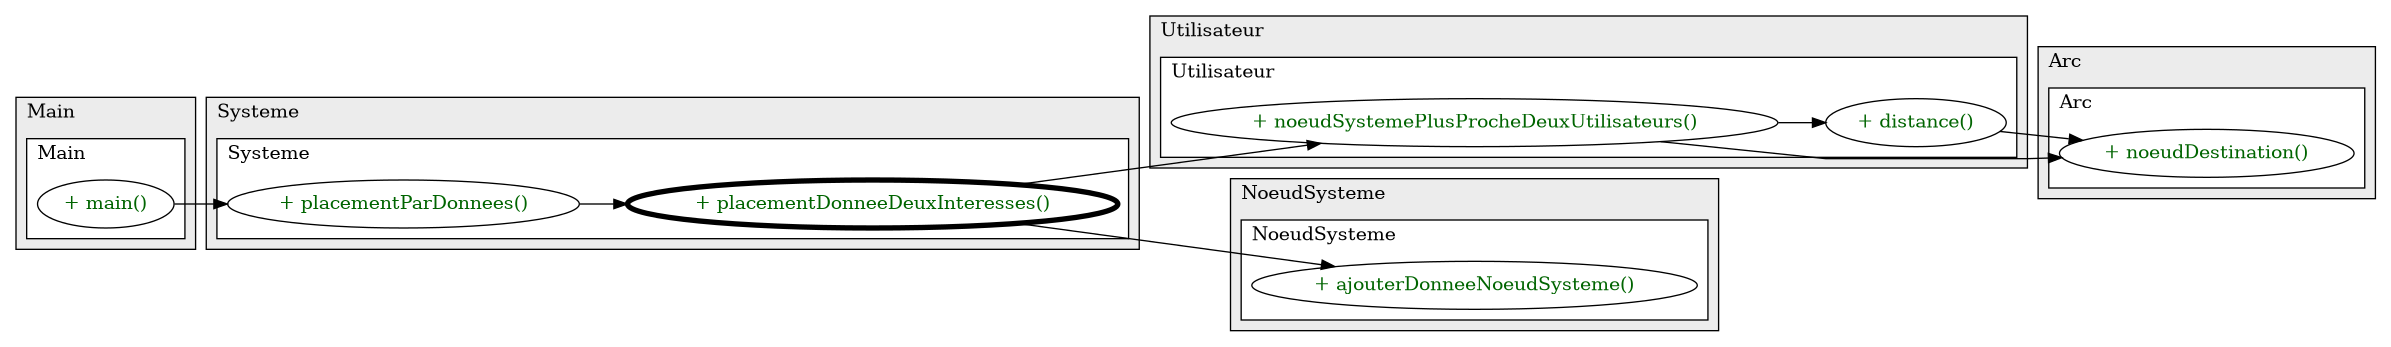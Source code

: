 @startuml

/' diagram meta data start
config=CallConfiguration;
{
  "rootMethod": "Systeme#placementDonneeDeuxInteresses(ArrayList\u003cUtilisateur\u003e,Donnee)",
  "projectClassification": {
    "searchMode": "OpenProject", // OpenProject, AllProjects
    "includedProjects": "",
    "pathEndKeywords": "*.impl",
    "isClientPath": "",
    "isClientName": "",
    "isTestPath": "",
    "isTestName": "",
    "isMappingPath": "",
    "isMappingName": "",
    "isDataAccessPath": "",
    "isDataAccessName": "",
    "isDataStructurePath": "",
    "isDataStructureName": "",
    "isInterfaceStructuresPath": "",
    "isInterfaceStructuresName": "",
    "isEntryPointPath": "",
    "isEntryPointName": "",
    "treatFinalFieldsAsMandatory": false
  },
  "graphRestriction": {
    "classPackageExcludeFilter": "",
    "classPackageIncludeFilter": "",
    "classNameExcludeFilter": "",
    "classNameIncludeFilter": "",
    "methodNameExcludeFilter": "",
    "methodNameIncludeFilter": "",
    "removeByInheritance": "", // inheritance/annotation based filtering is done in a second step
    "removeByAnnotation": "",
    "removeByClassPackage": "", // cleanup the graph after inheritance/annotation based filtering is done
    "removeByClassName": "",
    "cutMappings": false,
    "cutEnum": true,
    "cutTests": true,
    "cutClient": true,
    "cutDataAccess": true,
    "cutInterfaceStructures": true,
    "cutDataStructures": true,
    "cutGetterAndSetter": true,
    "cutConstructors": true
  },
  "graphTraversal": {
    "forwardDepth": 3,
    "backwardDepth": 3,
    "classPackageExcludeFilter": "",
    "classPackageIncludeFilter": "",
    "classNameExcludeFilter": "",
    "classNameIncludeFilter": "",
    "methodNameExcludeFilter": "",
    "methodNameIncludeFilter": "",
    "hideMappings": false,
    "hideDataStructures": false,
    "hidePrivateMethods": true,
    "hideInterfaceCalls": true, // indirection: implementation -> interface (is hidden) -> implementation
    "onlyShowApplicationEntryPoints": false, // root node is included
    "useMethodCallsForStructureDiagram": "ForwardOnly" // ForwardOnly, BothDirections, No
  },
  "details": {
    "aggregation": "GroupByClass", // ByClass, GroupByClass, None
    "showMethodParametersTypes": false,
    "showMethodParametersNames": false,
    "showMethodReturnType": false,
    "showPackageLevels": 2,
    "showCallOrder": false,
    "edgeMode": "MethodsOnly", // TypesOnly, MethodsOnly, TypesAndMethods, MethodsAndDirectTypeUsage
    "showDetailedClassStructure": false
  },
  "rootClass": "Systeme",
  "extensionCallbackMethod": "" // qualified.class.name#methodName - signature: public static String method(String)
}
diagram meta data end '/



digraph g {
    rankdir="LR"
    splines=polyline
    

'nodes 
subgraph cluster_1082121059 { 
   	label=Utilisateur
	labeljust=l
	fillcolor="#ececec"
	style=filled
   
   subgraph cluster_1873178968 { 
   	label=Utilisateur
	labeljust=l
	fillcolor=white
	style=filled
   
   Utilisateur1082121059XXXdistance1691732893[
	label="+ distance()"
	style=filled
	fillcolor=white
	tooltip="Utilisateur

null"
	fontcolor=darkgreen
];

Utilisateur1082121059XXXnoeudSystemePlusProcheDeuxUtilisateurs1678531399[
	label="+ noeudSystemePlusProcheDeuxUtilisateurs()"
	style=filled
	fillcolor=white
	tooltip="Utilisateur

null"
	fontcolor=darkgreen
];
} 
} 

subgraph cluster_1691732893 { 
   	label=NoeudSysteme
	labeljust=l
	fillcolor="#ececec"
	style=filled
   
   subgraph cluster_897885198 { 
   	label=NoeudSysteme
	labeljust=l
	fillcolor=white
	style=filled
   
   NoeudSysteme1691732893XXXajouterDonneeNoeudSysteme2052679051[
	label="+ ajouterDonneeNoeudSysteme()"
	style=filled
	fillcolor=white
	tooltip="NoeudSysteme

null"
	fontcolor=darkgreen
];
} 
} 

subgraph cluster_2390489 { 
   	label=Main
	labeljust=l
	fillcolor="#ececec"
	style=filled
   
   subgraph cluster_1706522830 { 
   	label=Main
	labeljust=l
	fillcolor=white
	style=filled
   
   Main2390489XXXmain1859653459[
	label="+ main()"
	style=filled
	fillcolor=white
	tooltip="Main

null"
	fontcolor=darkgreen
];
} 
} 

subgraph cluster_66098 { 
   	label=Arc
	labeljust=l
	fillcolor="#ececec"
	style=filled
   
   subgraph cluster_914785398 { 
   	label=Arc
	labeljust=l
	fillcolor=white
	style=filled
   
   Arc66098XXXnoeudDestination1691732893[
	label="+ noeudDestination()"
	style=filled
	fillcolor=white
	tooltip="Arc

null"
	fontcolor=darkgreen
];
} 
} 

subgraph cluster_72717322 { 
   	label=Systeme
	labeljust=l
	fillcolor="#ececec"
	style=filled
   
   subgraph cluster_1811059198 { 
   	label=Systeme
	labeljust=l
	fillcolor=white
	style=filled
   
   Systeme72717322XXXplacementDonneeDeuxInteresses1117344351[
	label="+ placementDonneeDeuxInteresses()"
	style=filled
	fillcolor=white
	tooltip="Systeme

null"
	penwidth=4
	fontcolor=darkgreen
];

Systeme72717322XXXplacementParDonnees0[
	label="+ placementParDonnees()"
	style=filled
	fillcolor=white
	tooltip="Systeme

null"
	fontcolor=darkgreen
];
} 
} 

'edges    
Main2390489XXXmain1859653459 -> Systeme72717322XXXplacementParDonnees0;
Systeme72717322XXXplacementDonneeDeuxInteresses1117344351 -> NoeudSysteme1691732893XXXajouterDonneeNoeudSysteme2052679051;
Systeme72717322XXXplacementDonneeDeuxInteresses1117344351 -> Utilisateur1082121059XXXnoeudSystemePlusProcheDeuxUtilisateurs1678531399;
Systeme72717322XXXplacementParDonnees0 -> Systeme72717322XXXplacementDonneeDeuxInteresses1117344351;
Utilisateur1082121059XXXdistance1691732893 -> Arc66098XXXnoeudDestination1691732893;
Utilisateur1082121059XXXnoeudSystemePlusProcheDeuxUtilisateurs1678531399 -> Arc66098XXXnoeudDestination1691732893;
Utilisateur1082121059XXXnoeudSystemePlusProcheDeuxUtilisateurs1678531399 -> Utilisateur1082121059XXXdistance1691732893;
    
}
@enduml